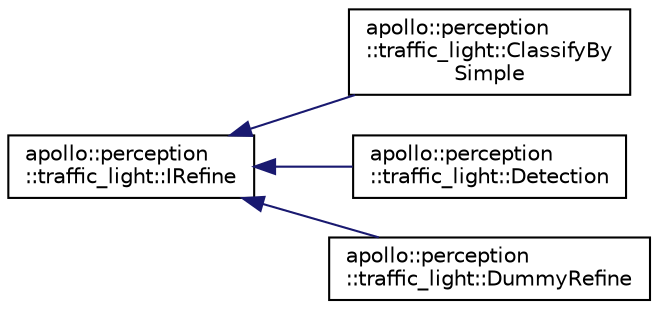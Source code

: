 digraph "Graphical Class Hierarchy"
{
  edge [fontname="Helvetica",fontsize="10",labelfontname="Helvetica",labelfontsize="10"];
  node [fontname="Helvetica",fontsize="10",shape=record];
  rankdir="LR";
  Node1 [label="apollo::perception\l::traffic_light::IRefine",height=0.2,width=0.4,color="black", fillcolor="white", style="filled",URL="$classapollo_1_1perception_1_1traffic__light_1_1IRefine.html"];
  Node1 -> Node2 [dir="back",color="midnightblue",fontsize="10",style="solid",fontname="Helvetica"];
  Node2 [label="apollo::perception\l::traffic_light::ClassifyBy\lSimple",height=0.2,width=0.4,color="black", fillcolor="white", style="filled",URL="$classapollo_1_1perception_1_1traffic__light_1_1ClassifyBySimple.html"];
  Node1 -> Node3 [dir="back",color="midnightblue",fontsize="10",style="solid",fontname="Helvetica"];
  Node3 [label="apollo::perception\l::traffic_light::Detection",height=0.2,width=0.4,color="black", fillcolor="white", style="filled",URL="$classapollo_1_1perception_1_1traffic__light_1_1Detection.html"];
  Node1 -> Node4 [dir="back",color="midnightblue",fontsize="10",style="solid",fontname="Helvetica"];
  Node4 [label="apollo::perception\l::traffic_light::DummyRefine",height=0.2,width=0.4,color="black", fillcolor="white", style="filled",URL="$classapollo_1_1perception_1_1traffic__light_1_1DummyRefine.html"];
}
